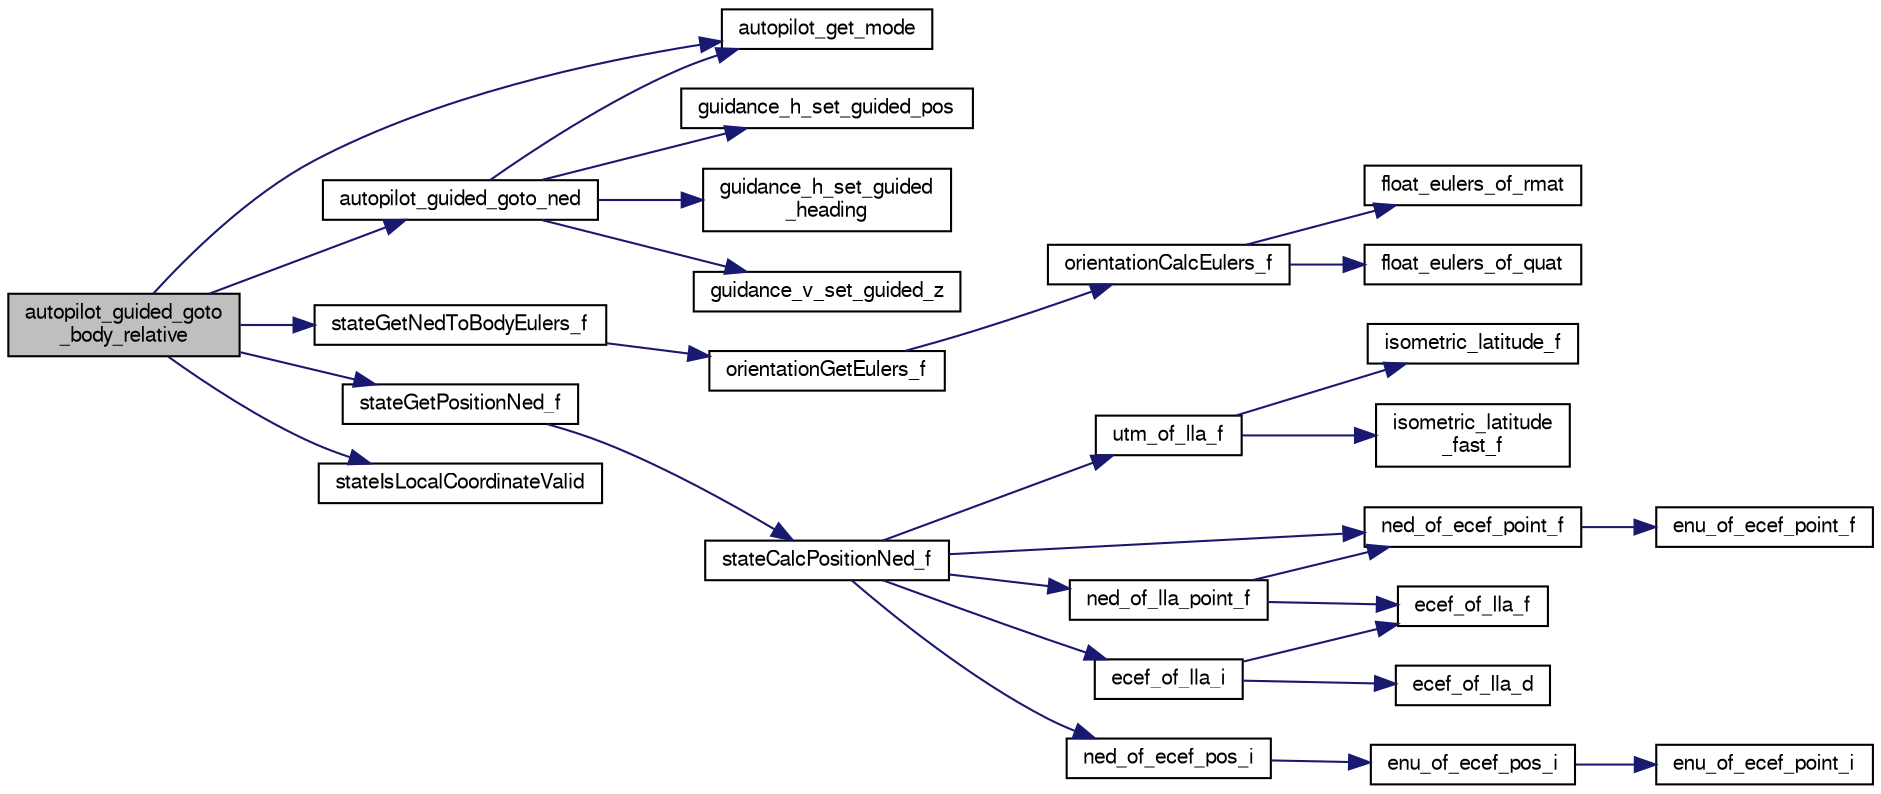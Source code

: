 digraph "autopilot_guided_goto_body_relative"
{
  edge [fontname="FreeSans",fontsize="10",labelfontname="FreeSans",labelfontsize="10"];
  node [fontname="FreeSans",fontsize="10",shape=record];
  rankdir="LR";
  Node1 [label="autopilot_guided_goto\l_body_relative",height=0.2,width=0.4,color="black", fillcolor="grey75", style="filled", fontcolor="black"];
  Node1 -> Node2 [color="midnightblue",fontsize="10",style="solid",fontname="FreeSans"];
  Node2 [label="autopilot_get_mode",height=0.2,width=0.4,color="black", fillcolor="white", style="filled",URL="$autopilot_8c.html#a23af2ac2d4bcb9b71c869a409de61cc4",tooltip="get autopilot mode "];
  Node1 -> Node3 [color="midnightblue",fontsize="10",style="solid",fontname="FreeSans"];
  Node3 [label="autopilot_guided_goto_ned",height=0.2,width=0.4,color="black", fillcolor="white", style="filled",URL="$autopilot__guided_8c.html#ae4f59fae723f5116a979c7c5b923c180",tooltip="Set position and heading setpoints in GUIDED mode. "];
  Node3 -> Node2 [color="midnightblue",fontsize="10",style="solid",fontname="FreeSans"];
  Node3 -> Node4 [color="midnightblue",fontsize="10",style="solid",fontname="FreeSans"];
  Node4 [label="guidance_h_set_guided_pos",height=0.2,width=0.4,color="black", fillcolor="white", style="filled",URL="$rotorcraft_2guidance_2guidance__h_8c.html#a4df96f9ee6b60d5df3ccfd2bd45dc6f2",tooltip="Set horizontal position setpoint in GUIDED mode. "];
  Node3 -> Node5 [color="midnightblue",fontsize="10",style="solid",fontname="FreeSans"];
  Node5 [label="guidance_h_set_guided\l_heading",height=0.2,width=0.4,color="black", fillcolor="white", style="filled",URL="$rotorcraft_2guidance_2guidance__h_8c.html#a326822b3cfdaaf76105134072212346c",tooltip="Set heading setpoint in GUIDED mode. "];
  Node3 -> Node6 [color="midnightblue",fontsize="10",style="solid",fontname="FreeSans"];
  Node6 [label="guidance_v_set_guided_z",height=0.2,width=0.4,color="black", fillcolor="white", style="filled",URL="$rotorcraft_2guidance_2guidance__v_8c.html#a37acdbbaffc177a9c200f95098d5b398",tooltip="Set z setpoint in GUIDED mode. "];
  Node1 -> Node7 [color="midnightblue",fontsize="10",style="solid",fontname="FreeSans"];
  Node7 [label="stateGetNedToBodyEulers_f",height=0.2,width=0.4,color="black", fillcolor="white", style="filled",URL="$group__state__attitude.html#ga9a5e6bac6e7d78e1b33430e73344615b",tooltip="Get vehicle body attitude euler angles (float). "];
  Node7 -> Node8 [color="midnightblue",fontsize="10",style="solid",fontname="FreeSans"];
  Node8 [label="orientationGetEulers_f",height=0.2,width=0.4,color="black", fillcolor="white", style="filled",URL="$group__math__orientation__representation.html#gaaae3838d0b45682d48257d5dbfff3030",tooltip="Get vehicle body attitude euler angles (float). "];
  Node8 -> Node9 [color="midnightblue",fontsize="10",style="solid",fontname="FreeSans"];
  Node9 [label="orientationCalcEulers_f",height=0.2,width=0.4,color="black", fillcolor="white", style="filled",URL="$group__math__orientation__representation.html#ga8b8bf1c74adb971f399f0dd4f84d9388"];
  Node9 -> Node10 [color="midnightblue",fontsize="10",style="solid",fontname="FreeSans"];
  Node10 [label="float_eulers_of_rmat",height=0.2,width=0.4,color="black", fillcolor="white", style="filled",URL="$group__math__algebra__float.html#gac568e7074d2732d1237f80898c1dfb76"];
  Node9 -> Node11 [color="midnightblue",fontsize="10",style="solid",fontname="FreeSans"];
  Node11 [label="float_eulers_of_quat",height=0.2,width=0.4,color="black", fillcolor="white", style="filled",URL="$group__math__algebra__float.html#gacd48accfe6eaac320b0d651d894e1db8",tooltip="euler rotation &#39;ZYX&#39; "];
  Node1 -> Node12 [color="midnightblue",fontsize="10",style="solid",fontname="FreeSans"];
  Node12 [label="stateGetPositionNed_f",height=0.2,width=0.4,color="black", fillcolor="white", style="filled",URL="$group__state__position.html#gac1b41866b307723e3ad8ddd566d4f627",tooltip="Get position in local NED coordinates (float). "];
  Node12 -> Node13 [color="midnightblue",fontsize="10",style="solid",fontname="FreeSans"];
  Node13 [label="stateCalcPositionNed_f",height=0.2,width=0.4,color="black", fillcolor="white", style="filled",URL="$group__state__position.html#ga480ea806b0ffe839df24d856b7ce0261"];
  Node13 -> Node14 [color="midnightblue",fontsize="10",style="solid",fontname="FreeSans"];
  Node14 [label="ned_of_ecef_point_f",height=0.2,width=0.4,color="black", fillcolor="white", style="filled",URL="$pprz__geodetic__float_8c.html#a3045a5a383aa4ebf5b8a9763773b9b6d"];
  Node14 -> Node15 [color="midnightblue",fontsize="10",style="solid",fontname="FreeSans"];
  Node15 [label="enu_of_ecef_point_f",height=0.2,width=0.4,color="black", fillcolor="white", style="filled",URL="$pprz__geodetic__float_8c.html#a2a82ebdce90a3e41d54f72c5e787fcd0"];
  Node13 -> Node16 [color="midnightblue",fontsize="10",style="solid",fontname="FreeSans"];
  Node16 [label="ned_of_ecef_pos_i",height=0.2,width=0.4,color="black", fillcolor="white", style="filled",URL="$group__math__geodetic__int.html#ga55c109fccf11d3699553122869dfd38b",tooltip="Convert a ECEF position to local NED. "];
  Node16 -> Node17 [color="midnightblue",fontsize="10",style="solid",fontname="FreeSans"];
  Node17 [label="enu_of_ecef_pos_i",height=0.2,width=0.4,color="black", fillcolor="white", style="filled",URL="$group__math__geodetic__int.html#ga710a45725431766f0a003ba93cb58a11",tooltip="Convert a ECEF position to local ENU. "];
  Node17 -> Node18 [color="midnightblue",fontsize="10",style="solid",fontname="FreeSans"];
  Node18 [label="enu_of_ecef_point_i",height=0.2,width=0.4,color="black", fillcolor="white", style="filled",URL="$group__math__geodetic__int.html#ga85bcbfc73a43b120465422ec55647573",tooltip="Convert a point from ECEF to local ENU. "];
  Node13 -> Node19 [color="midnightblue",fontsize="10",style="solid",fontname="FreeSans"];
  Node19 [label="ned_of_lla_point_f",height=0.2,width=0.4,color="black", fillcolor="white", style="filled",URL="$pprz__geodetic__float_8c.html#aba90b4f88dce2d3eadce9c28fcde2d54"];
  Node19 -> Node20 [color="midnightblue",fontsize="10",style="solid",fontname="FreeSans"];
  Node20 [label="ecef_of_lla_f",height=0.2,width=0.4,color="black", fillcolor="white", style="filled",URL="$pprz__geodetic__float_8c.html#a65bc5ba8b61d014ca659035759cc001c"];
  Node19 -> Node14 [color="midnightblue",fontsize="10",style="solid",fontname="FreeSans"];
  Node13 -> Node21 [color="midnightblue",fontsize="10",style="solid",fontname="FreeSans"];
  Node21 [label="ecef_of_lla_i",height=0.2,width=0.4,color="black", fillcolor="white", style="filled",URL="$group__math__geodetic__int.html#ga386f7bf340618bf1454ca2a3b5086100",tooltip="Convert a LLA to ECEF. "];
  Node21 -> Node20 [color="midnightblue",fontsize="10",style="solid",fontname="FreeSans"];
  Node21 -> Node22 [color="midnightblue",fontsize="10",style="solid",fontname="FreeSans"];
  Node22 [label="ecef_of_lla_d",height=0.2,width=0.4,color="black", fillcolor="white", style="filled",URL="$group__math__geodetic__double.html#gae6608c48696daebf3382f08e655028d9"];
  Node13 -> Node23 [color="midnightblue",fontsize="10",style="solid",fontname="FreeSans"];
  Node23 [label="utm_of_lla_f",height=0.2,width=0.4,color="black", fillcolor="white", style="filled",URL="$pprz__geodetic__float_8c.html#af99d4775df518f30b741b49c26eceedd"];
  Node23 -> Node24 [color="midnightblue",fontsize="10",style="solid",fontname="FreeSans"];
  Node24 [label="isometric_latitude_f",height=0.2,width=0.4,color="black", fillcolor="white", style="filled",URL="$pprz__geodetic__float_8c.html#a25c5bd31de0ea0d0caf14a0d217ad3ea"];
  Node23 -> Node25 [color="midnightblue",fontsize="10",style="solid",fontname="FreeSans"];
  Node25 [label="isometric_latitude\l_fast_f",height=0.2,width=0.4,color="black", fillcolor="white", style="filled",URL="$pprz__geodetic__float_8c.html#a21ea1b369f7d4abd984fb89c488dde24"];
  Node1 -> Node26 [color="midnightblue",fontsize="10",style="solid",fontname="FreeSans"];
  Node26 [label="stateIsLocalCoordinateValid",height=0.2,width=0.4,color="black", fillcolor="white", style="filled",URL="$group__state__position.html#gad1490e1d9825a698db02787701f99f6f",tooltip="Test if local coordinates are valid. "];
}
